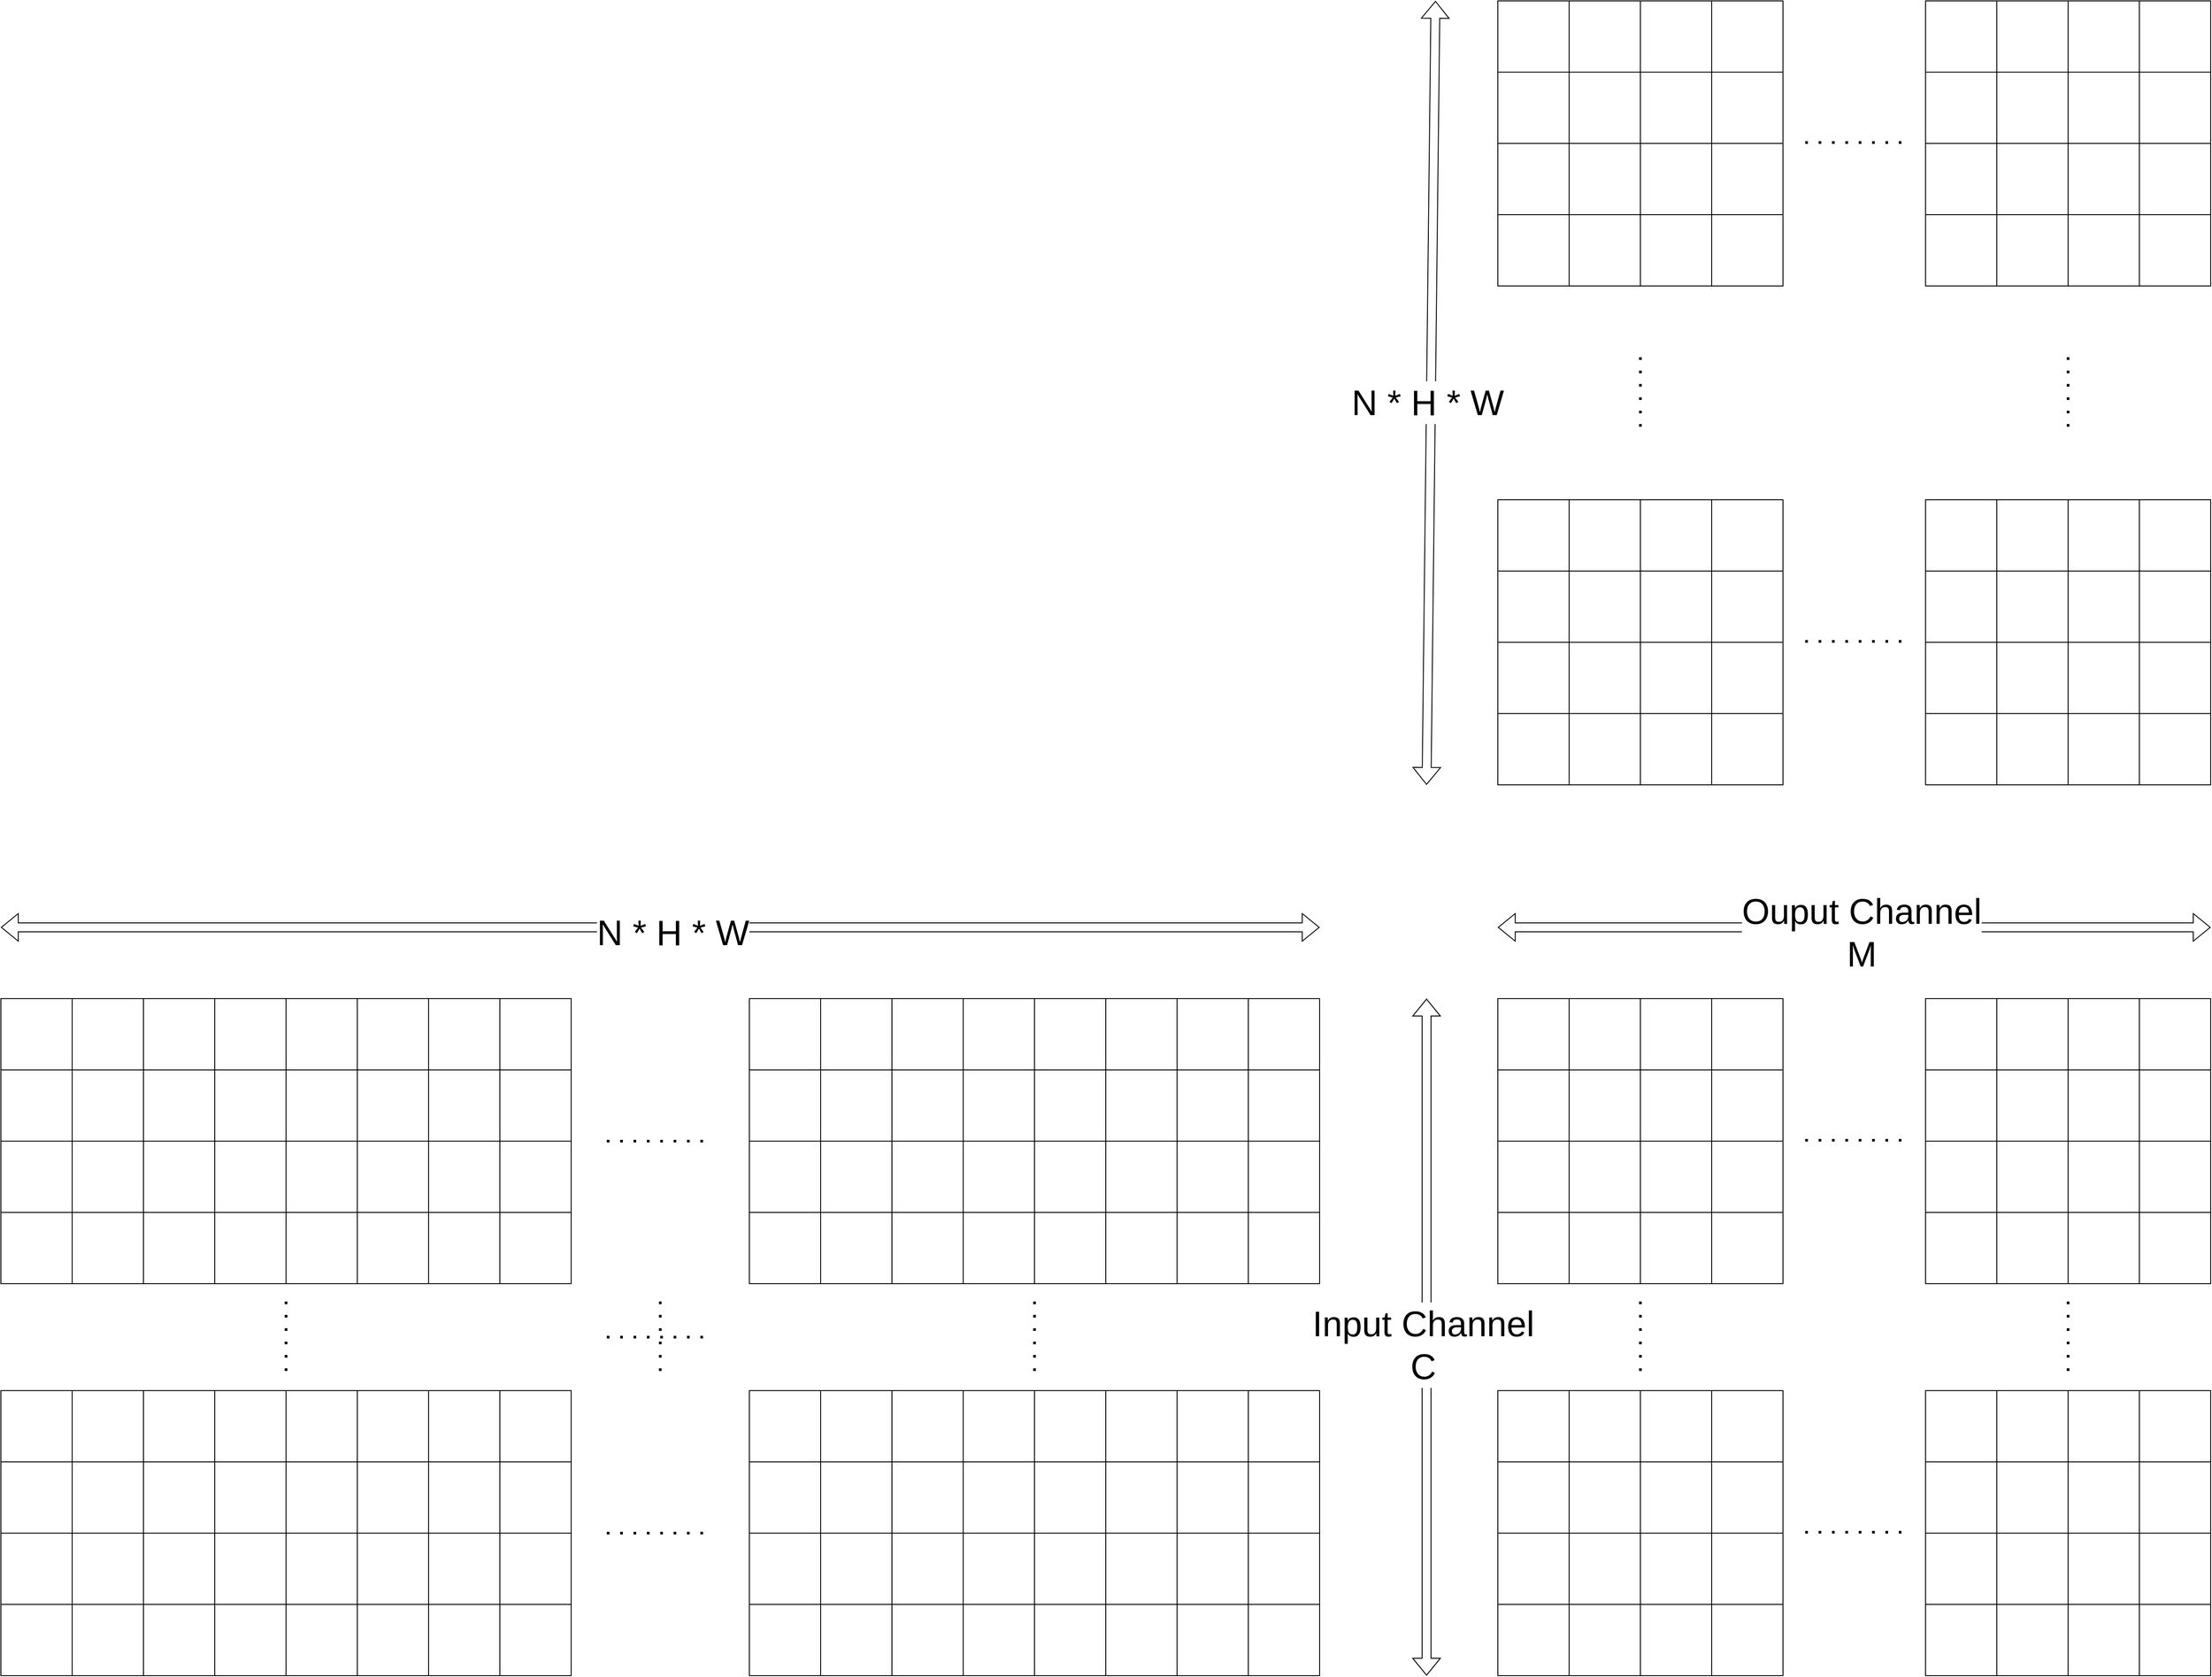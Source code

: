 <mxfile version="24.7.6">
  <diagram name="Page-1" id="WsgISvzW12_MeIjZwdXc">
    <mxGraphModel dx="6913" dy="4760" grid="1" gridSize="10" guides="1" tooltips="1" connect="1" arrows="1" fold="1" page="1" pageScale="1" pageWidth="850" pageHeight="1100" math="0" shadow="0">
      <root>
        <mxCell id="0" />
        <mxCell id="1" parent="0" />
        <mxCell id="YAn88tCK4NmPO2DsNNYp-1" value="" style="rounded=0;whiteSpace=wrap;html=1;" vertex="1" parent="1">
          <mxGeometry x="40" y="320" width="80" height="80" as="geometry" />
        </mxCell>
        <mxCell id="YAn88tCK4NmPO2DsNNYp-2" value="" style="rounded=0;whiteSpace=wrap;html=1;" vertex="1" parent="1">
          <mxGeometry x="120" y="320" width="80" height="80" as="geometry" />
        </mxCell>
        <mxCell id="YAn88tCK4NmPO2DsNNYp-3" value="" style="rounded=0;whiteSpace=wrap;html=1;" vertex="1" parent="1">
          <mxGeometry x="40" y="400" width="80" height="80" as="geometry" />
        </mxCell>
        <mxCell id="YAn88tCK4NmPO2DsNNYp-4" value="" style="rounded=0;whiteSpace=wrap;html=1;" vertex="1" parent="1">
          <mxGeometry x="120" y="400" width="80" height="80" as="geometry" />
        </mxCell>
        <mxCell id="YAn88tCK4NmPO2DsNNYp-5" value="" style="rounded=0;whiteSpace=wrap;html=1;" vertex="1" parent="1">
          <mxGeometry x="200" y="320" width="80" height="80" as="geometry" />
        </mxCell>
        <mxCell id="YAn88tCK4NmPO2DsNNYp-6" value="" style="rounded=0;whiteSpace=wrap;html=1;" vertex="1" parent="1">
          <mxGeometry x="280" y="320" width="80" height="80" as="geometry" />
        </mxCell>
        <mxCell id="YAn88tCK4NmPO2DsNNYp-7" value="" style="rounded=0;whiteSpace=wrap;html=1;" vertex="1" parent="1">
          <mxGeometry x="200" y="400" width="80" height="80" as="geometry" />
        </mxCell>
        <mxCell id="YAn88tCK4NmPO2DsNNYp-8" value="" style="rounded=0;whiteSpace=wrap;html=1;" vertex="1" parent="1">
          <mxGeometry x="280" y="400" width="80" height="80" as="geometry" />
        </mxCell>
        <mxCell id="YAn88tCK4NmPO2DsNNYp-9" value="" style="rounded=0;whiteSpace=wrap;html=1;" vertex="1" parent="1">
          <mxGeometry x="40" y="480" width="80" height="80" as="geometry" />
        </mxCell>
        <mxCell id="YAn88tCK4NmPO2DsNNYp-10" value="" style="rounded=0;whiteSpace=wrap;html=1;" vertex="1" parent="1">
          <mxGeometry x="120" y="480" width="80" height="80" as="geometry" />
        </mxCell>
        <mxCell id="YAn88tCK4NmPO2DsNNYp-11" value="" style="rounded=0;whiteSpace=wrap;html=1;" vertex="1" parent="1">
          <mxGeometry x="40" y="560" width="80" height="80" as="geometry" />
        </mxCell>
        <mxCell id="YAn88tCK4NmPO2DsNNYp-12" value="" style="rounded=0;whiteSpace=wrap;html=1;" vertex="1" parent="1">
          <mxGeometry x="120" y="560" width="80" height="80" as="geometry" />
        </mxCell>
        <mxCell id="YAn88tCK4NmPO2DsNNYp-13" value="" style="rounded=0;whiteSpace=wrap;html=1;" vertex="1" parent="1">
          <mxGeometry x="200" y="480" width="80" height="80" as="geometry" />
        </mxCell>
        <mxCell id="YAn88tCK4NmPO2DsNNYp-14" value="" style="rounded=0;whiteSpace=wrap;html=1;" vertex="1" parent="1">
          <mxGeometry x="280" y="480" width="80" height="80" as="geometry" />
        </mxCell>
        <mxCell id="YAn88tCK4NmPO2DsNNYp-15" value="" style="rounded=0;whiteSpace=wrap;html=1;" vertex="1" parent="1">
          <mxGeometry x="200" y="560" width="80" height="80" as="geometry" />
        </mxCell>
        <mxCell id="YAn88tCK4NmPO2DsNNYp-16" value="" style="rounded=0;whiteSpace=wrap;html=1;" vertex="1" parent="1">
          <mxGeometry x="280" y="560" width="80" height="80" as="geometry" />
        </mxCell>
        <mxCell id="YAn88tCK4NmPO2DsNNYp-17" value="" style="rounded=0;whiteSpace=wrap;html=1;" vertex="1" parent="1">
          <mxGeometry x="360" y="320" width="80" height="80" as="geometry" />
        </mxCell>
        <mxCell id="YAn88tCK4NmPO2DsNNYp-18" value="" style="rounded=0;whiteSpace=wrap;html=1;" vertex="1" parent="1">
          <mxGeometry x="440" y="320" width="80" height="80" as="geometry" />
        </mxCell>
        <mxCell id="YAn88tCK4NmPO2DsNNYp-19" value="" style="rounded=0;whiteSpace=wrap;html=1;" vertex="1" parent="1">
          <mxGeometry x="360" y="400" width="80" height="80" as="geometry" />
        </mxCell>
        <mxCell id="YAn88tCK4NmPO2DsNNYp-20" value="" style="rounded=0;whiteSpace=wrap;html=1;" vertex="1" parent="1">
          <mxGeometry x="440" y="400" width="80" height="80" as="geometry" />
        </mxCell>
        <mxCell id="YAn88tCK4NmPO2DsNNYp-21" value="" style="rounded=0;whiteSpace=wrap;html=1;" vertex="1" parent="1">
          <mxGeometry x="520" y="320" width="80" height="80" as="geometry" />
        </mxCell>
        <mxCell id="YAn88tCK4NmPO2DsNNYp-22" value="" style="rounded=0;whiteSpace=wrap;html=1;" vertex="1" parent="1">
          <mxGeometry x="600" y="320" width="80" height="80" as="geometry" />
        </mxCell>
        <mxCell id="YAn88tCK4NmPO2DsNNYp-23" value="" style="rounded=0;whiteSpace=wrap;html=1;" vertex="1" parent="1">
          <mxGeometry x="520" y="400" width="80" height="80" as="geometry" />
        </mxCell>
        <mxCell id="YAn88tCK4NmPO2DsNNYp-24" value="" style="rounded=0;whiteSpace=wrap;html=1;" vertex="1" parent="1">
          <mxGeometry x="600" y="400" width="80" height="80" as="geometry" />
        </mxCell>
        <mxCell id="YAn88tCK4NmPO2DsNNYp-25" value="" style="rounded=0;whiteSpace=wrap;html=1;" vertex="1" parent="1">
          <mxGeometry x="360" y="480" width="80" height="80" as="geometry" />
        </mxCell>
        <mxCell id="YAn88tCK4NmPO2DsNNYp-26" value="" style="rounded=0;whiteSpace=wrap;html=1;" vertex="1" parent="1">
          <mxGeometry x="440" y="480" width="80" height="80" as="geometry" />
        </mxCell>
        <mxCell id="YAn88tCK4NmPO2DsNNYp-27" value="" style="rounded=0;whiteSpace=wrap;html=1;" vertex="1" parent="1">
          <mxGeometry x="360" y="560" width="80" height="80" as="geometry" />
        </mxCell>
        <mxCell id="YAn88tCK4NmPO2DsNNYp-28" value="" style="rounded=0;whiteSpace=wrap;html=1;" vertex="1" parent="1">
          <mxGeometry x="440" y="560" width="80" height="80" as="geometry" />
        </mxCell>
        <mxCell id="YAn88tCK4NmPO2DsNNYp-29" value="" style="rounded=0;whiteSpace=wrap;html=1;" vertex="1" parent="1">
          <mxGeometry x="520" y="480" width="80" height="80" as="geometry" />
        </mxCell>
        <mxCell id="YAn88tCK4NmPO2DsNNYp-30" value="" style="rounded=0;whiteSpace=wrap;html=1;" vertex="1" parent="1">
          <mxGeometry x="600" y="480" width="80" height="80" as="geometry" />
        </mxCell>
        <mxCell id="YAn88tCK4NmPO2DsNNYp-31" value="" style="rounded=0;whiteSpace=wrap;html=1;" vertex="1" parent="1">
          <mxGeometry x="520" y="560" width="80" height="80" as="geometry" />
        </mxCell>
        <mxCell id="YAn88tCK4NmPO2DsNNYp-32" value="" style="rounded=0;whiteSpace=wrap;html=1;" vertex="1" parent="1">
          <mxGeometry x="600" y="560" width="80" height="80" as="geometry" />
        </mxCell>
        <mxCell id="YAn88tCK4NmPO2DsNNYp-33" value="" style="rounded=0;whiteSpace=wrap;html=1;" vertex="1" parent="1">
          <mxGeometry x="880" y="320" width="80" height="80" as="geometry" />
        </mxCell>
        <mxCell id="YAn88tCK4NmPO2DsNNYp-34" value="" style="rounded=0;whiteSpace=wrap;html=1;" vertex="1" parent="1">
          <mxGeometry x="960" y="320" width="80" height="80" as="geometry" />
        </mxCell>
        <mxCell id="YAn88tCK4NmPO2DsNNYp-35" value="" style="rounded=0;whiteSpace=wrap;html=1;" vertex="1" parent="1">
          <mxGeometry x="880" y="400" width="80" height="80" as="geometry" />
        </mxCell>
        <mxCell id="YAn88tCK4NmPO2DsNNYp-36" value="" style="rounded=0;whiteSpace=wrap;html=1;" vertex="1" parent="1">
          <mxGeometry x="960" y="400" width="80" height="80" as="geometry" />
        </mxCell>
        <mxCell id="YAn88tCK4NmPO2DsNNYp-37" value="" style="rounded=0;whiteSpace=wrap;html=1;" vertex="1" parent="1">
          <mxGeometry x="1040" y="320" width="80" height="80" as="geometry" />
        </mxCell>
        <mxCell id="YAn88tCK4NmPO2DsNNYp-38" value="" style="rounded=0;whiteSpace=wrap;html=1;" vertex="1" parent="1">
          <mxGeometry x="1120" y="320" width="80" height="80" as="geometry" />
        </mxCell>
        <mxCell id="YAn88tCK4NmPO2DsNNYp-39" value="" style="rounded=0;whiteSpace=wrap;html=1;" vertex="1" parent="1">
          <mxGeometry x="1040" y="400" width="80" height="80" as="geometry" />
        </mxCell>
        <mxCell id="YAn88tCK4NmPO2DsNNYp-40" value="" style="rounded=0;whiteSpace=wrap;html=1;" vertex="1" parent="1">
          <mxGeometry x="1120" y="400" width="80" height="80" as="geometry" />
        </mxCell>
        <mxCell id="YAn88tCK4NmPO2DsNNYp-41" value="" style="rounded=0;whiteSpace=wrap;html=1;" vertex="1" parent="1">
          <mxGeometry x="880" y="480" width="80" height="80" as="geometry" />
        </mxCell>
        <mxCell id="YAn88tCK4NmPO2DsNNYp-42" value="" style="rounded=0;whiteSpace=wrap;html=1;" vertex="1" parent="1">
          <mxGeometry x="960" y="480" width="80" height="80" as="geometry" />
        </mxCell>
        <mxCell id="YAn88tCK4NmPO2DsNNYp-43" value="" style="rounded=0;whiteSpace=wrap;html=1;" vertex="1" parent="1">
          <mxGeometry x="880" y="560" width="80" height="80" as="geometry" />
        </mxCell>
        <mxCell id="YAn88tCK4NmPO2DsNNYp-44" value="" style="rounded=0;whiteSpace=wrap;html=1;" vertex="1" parent="1">
          <mxGeometry x="960" y="560" width="80" height="80" as="geometry" />
        </mxCell>
        <mxCell id="YAn88tCK4NmPO2DsNNYp-45" value="" style="rounded=0;whiteSpace=wrap;html=1;" vertex="1" parent="1">
          <mxGeometry x="1040" y="480" width="80" height="80" as="geometry" />
        </mxCell>
        <mxCell id="YAn88tCK4NmPO2DsNNYp-46" value="" style="rounded=0;whiteSpace=wrap;html=1;" vertex="1" parent="1">
          <mxGeometry x="1120" y="480" width="80" height="80" as="geometry" />
        </mxCell>
        <mxCell id="YAn88tCK4NmPO2DsNNYp-47" value="" style="rounded=0;whiteSpace=wrap;html=1;" vertex="1" parent="1">
          <mxGeometry x="1040" y="560" width="80" height="80" as="geometry" />
        </mxCell>
        <mxCell id="YAn88tCK4NmPO2DsNNYp-48" value="" style="rounded=0;whiteSpace=wrap;html=1;" vertex="1" parent="1">
          <mxGeometry x="1120" y="560" width="80" height="80" as="geometry" />
        </mxCell>
        <mxCell id="YAn88tCK4NmPO2DsNNYp-49" value="" style="rounded=0;whiteSpace=wrap;html=1;" vertex="1" parent="1">
          <mxGeometry x="1200" y="320" width="80" height="80" as="geometry" />
        </mxCell>
        <mxCell id="YAn88tCK4NmPO2DsNNYp-50" value="" style="rounded=0;whiteSpace=wrap;html=1;" vertex="1" parent="1">
          <mxGeometry x="1280" y="320" width="80" height="80" as="geometry" />
        </mxCell>
        <mxCell id="YAn88tCK4NmPO2DsNNYp-51" value="" style="rounded=0;whiteSpace=wrap;html=1;" vertex="1" parent="1">
          <mxGeometry x="1200" y="400" width="80" height="80" as="geometry" />
        </mxCell>
        <mxCell id="YAn88tCK4NmPO2DsNNYp-52" value="" style="rounded=0;whiteSpace=wrap;html=1;" vertex="1" parent="1">
          <mxGeometry x="1280" y="400" width="80" height="80" as="geometry" />
        </mxCell>
        <mxCell id="YAn88tCK4NmPO2DsNNYp-53" value="" style="rounded=0;whiteSpace=wrap;html=1;" vertex="1" parent="1">
          <mxGeometry x="1360" y="320" width="80" height="80" as="geometry" />
        </mxCell>
        <mxCell id="YAn88tCK4NmPO2DsNNYp-54" value="" style="rounded=0;whiteSpace=wrap;html=1;" vertex="1" parent="1">
          <mxGeometry x="1440" y="320" width="80" height="80" as="geometry" />
        </mxCell>
        <mxCell id="YAn88tCK4NmPO2DsNNYp-55" value="" style="rounded=0;whiteSpace=wrap;html=1;" vertex="1" parent="1">
          <mxGeometry x="1360" y="400" width="80" height="80" as="geometry" />
        </mxCell>
        <mxCell id="YAn88tCK4NmPO2DsNNYp-56" value="" style="rounded=0;whiteSpace=wrap;html=1;" vertex="1" parent="1">
          <mxGeometry x="1440" y="400" width="80" height="80" as="geometry" />
        </mxCell>
        <mxCell id="YAn88tCK4NmPO2DsNNYp-57" value="" style="rounded=0;whiteSpace=wrap;html=1;" vertex="1" parent="1">
          <mxGeometry x="1200" y="480" width="80" height="80" as="geometry" />
        </mxCell>
        <mxCell id="YAn88tCK4NmPO2DsNNYp-58" value="" style="rounded=0;whiteSpace=wrap;html=1;" vertex="1" parent="1">
          <mxGeometry x="1280" y="480" width="80" height="80" as="geometry" />
        </mxCell>
        <mxCell id="YAn88tCK4NmPO2DsNNYp-59" value="" style="rounded=0;whiteSpace=wrap;html=1;" vertex="1" parent="1">
          <mxGeometry x="1200" y="560" width="80" height="80" as="geometry" />
        </mxCell>
        <mxCell id="YAn88tCK4NmPO2DsNNYp-60" value="" style="rounded=0;whiteSpace=wrap;html=1;" vertex="1" parent="1">
          <mxGeometry x="1280" y="560" width="80" height="80" as="geometry" />
        </mxCell>
        <mxCell id="YAn88tCK4NmPO2DsNNYp-61" value="" style="rounded=0;whiteSpace=wrap;html=1;" vertex="1" parent="1">
          <mxGeometry x="1360" y="480" width="80" height="80" as="geometry" />
        </mxCell>
        <mxCell id="YAn88tCK4NmPO2DsNNYp-62" value="" style="rounded=0;whiteSpace=wrap;html=1;" vertex="1" parent="1">
          <mxGeometry x="1440" y="480" width="80" height="80" as="geometry" />
        </mxCell>
        <mxCell id="YAn88tCK4NmPO2DsNNYp-63" value="" style="rounded=0;whiteSpace=wrap;html=1;" vertex="1" parent="1">
          <mxGeometry x="1360" y="560" width="80" height="80" as="geometry" />
        </mxCell>
        <mxCell id="YAn88tCK4NmPO2DsNNYp-64" value="" style="rounded=0;whiteSpace=wrap;html=1;" vertex="1" parent="1">
          <mxGeometry x="1440" y="560" width="80" height="80" as="geometry" />
        </mxCell>
        <mxCell id="YAn88tCK4NmPO2DsNNYp-65" value="" style="endArrow=none;dashed=1;html=1;rounded=0;strokeWidth=3;dashPattern=1 4;" edge="1" parent="1">
          <mxGeometry width="50" height="50" relative="1" as="geometry">
            <mxPoint x="720" y="480" as="sourcePoint" />
            <mxPoint x="840" y="480" as="targetPoint" />
          </mxGeometry>
        </mxCell>
        <mxCell id="YAn88tCK4NmPO2DsNNYp-66" value="" style="rounded=0;whiteSpace=wrap;html=1;" vertex="1" parent="1">
          <mxGeometry x="1720" y="-240" width="80" height="80" as="geometry" />
        </mxCell>
        <mxCell id="YAn88tCK4NmPO2DsNNYp-67" value="" style="rounded=0;whiteSpace=wrap;html=1;" vertex="1" parent="1">
          <mxGeometry x="1800" y="-240" width="80" height="80" as="geometry" />
        </mxCell>
        <mxCell id="YAn88tCK4NmPO2DsNNYp-68" value="" style="rounded=0;whiteSpace=wrap;html=1;" vertex="1" parent="1">
          <mxGeometry x="1720" y="-160" width="80" height="80" as="geometry" />
        </mxCell>
        <mxCell id="YAn88tCK4NmPO2DsNNYp-69" value="" style="rounded=0;whiteSpace=wrap;html=1;" vertex="1" parent="1">
          <mxGeometry x="1800" y="-160" width="80" height="80" as="geometry" />
        </mxCell>
        <mxCell id="YAn88tCK4NmPO2DsNNYp-70" value="" style="rounded=0;whiteSpace=wrap;html=1;" vertex="1" parent="1">
          <mxGeometry x="1880" y="-240" width="80" height="80" as="geometry" />
        </mxCell>
        <mxCell id="YAn88tCK4NmPO2DsNNYp-71" value="" style="rounded=0;whiteSpace=wrap;html=1;" vertex="1" parent="1">
          <mxGeometry x="1960" y="-240" width="80" height="80" as="geometry" />
        </mxCell>
        <mxCell id="YAn88tCK4NmPO2DsNNYp-72" value="" style="rounded=0;whiteSpace=wrap;html=1;" vertex="1" parent="1">
          <mxGeometry x="1880" y="-160" width="80" height="80" as="geometry" />
        </mxCell>
        <mxCell id="YAn88tCK4NmPO2DsNNYp-73" value="" style="rounded=0;whiteSpace=wrap;html=1;" vertex="1" parent="1">
          <mxGeometry x="1960" y="-160" width="80" height="80" as="geometry" />
        </mxCell>
        <mxCell id="YAn88tCK4NmPO2DsNNYp-74" value="" style="rounded=0;whiteSpace=wrap;html=1;" vertex="1" parent="1">
          <mxGeometry x="1720" y="-80" width="80" height="80" as="geometry" />
        </mxCell>
        <mxCell id="YAn88tCK4NmPO2DsNNYp-75" value="" style="rounded=0;whiteSpace=wrap;html=1;" vertex="1" parent="1">
          <mxGeometry x="1800" y="-80" width="80" height="80" as="geometry" />
        </mxCell>
        <mxCell id="YAn88tCK4NmPO2DsNNYp-76" value="" style="rounded=0;whiteSpace=wrap;html=1;" vertex="1" parent="1">
          <mxGeometry x="1720" width="80" height="80" as="geometry" />
        </mxCell>
        <mxCell id="YAn88tCK4NmPO2DsNNYp-77" value="" style="rounded=0;whiteSpace=wrap;html=1;" vertex="1" parent="1">
          <mxGeometry x="1800" width="80" height="80" as="geometry" />
        </mxCell>
        <mxCell id="YAn88tCK4NmPO2DsNNYp-78" value="" style="rounded=0;whiteSpace=wrap;html=1;" vertex="1" parent="1">
          <mxGeometry x="1880" y="-80" width="80" height="80" as="geometry" />
        </mxCell>
        <mxCell id="YAn88tCK4NmPO2DsNNYp-79" value="" style="rounded=0;whiteSpace=wrap;html=1;" vertex="1" parent="1">
          <mxGeometry x="1960" y="-80" width="80" height="80" as="geometry" />
        </mxCell>
        <mxCell id="YAn88tCK4NmPO2DsNNYp-80" value="" style="rounded=0;whiteSpace=wrap;html=1;" vertex="1" parent="1">
          <mxGeometry x="1880" width="80" height="80" as="geometry" />
        </mxCell>
        <mxCell id="YAn88tCK4NmPO2DsNNYp-81" value="" style="rounded=0;whiteSpace=wrap;html=1;" vertex="1" parent="1">
          <mxGeometry x="1960" width="80" height="80" as="geometry" />
        </mxCell>
        <mxCell id="YAn88tCK4NmPO2DsNNYp-82" value="" style="rounded=0;whiteSpace=wrap;html=1;" vertex="1" parent="1">
          <mxGeometry x="2200" y="-240" width="80" height="80" as="geometry" />
        </mxCell>
        <mxCell id="YAn88tCK4NmPO2DsNNYp-83" value="" style="rounded=0;whiteSpace=wrap;html=1;" vertex="1" parent="1">
          <mxGeometry x="2280" y="-240" width="80" height="80" as="geometry" />
        </mxCell>
        <mxCell id="YAn88tCK4NmPO2DsNNYp-84" value="" style="rounded=0;whiteSpace=wrap;html=1;" vertex="1" parent="1">
          <mxGeometry x="2200" y="-160" width="80" height="80" as="geometry" />
        </mxCell>
        <mxCell id="YAn88tCK4NmPO2DsNNYp-85" value="" style="rounded=0;whiteSpace=wrap;html=1;" vertex="1" parent="1">
          <mxGeometry x="2280" y="-160" width="80" height="80" as="geometry" />
        </mxCell>
        <mxCell id="YAn88tCK4NmPO2DsNNYp-86" value="" style="rounded=0;whiteSpace=wrap;html=1;" vertex="1" parent="1">
          <mxGeometry x="2360" y="-240" width="80" height="80" as="geometry" />
        </mxCell>
        <mxCell id="YAn88tCK4NmPO2DsNNYp-87" value="" style="rounded=0;whiteSpace=wrap;html=1;" vertex="1" parent="1">
          <mxGeometry x="2440" y="-240" width="80" height="80" as="geometry" />
        </mxCell>
        <mxCell id="YAn88tCK4NmPO2DsNNYp-88" value="" style="rounded=0;whiteSpace=wrap;html=1;" vertex="1" parent="1">
          <mxGeometry x="2360" y="-160" width="80" height="80" as="geometry" />
        </mxCell>
        <mxCell id="YAn88tCK4NmPO2DsNNYp-89" value="" style="rounded=0;whiteSpace=wrap;html=1;" vertex="1" parent="1">
          <mxGeometry x="2440" y="-160" width="80" height="80" as="geometry" />
        </mxCell>
        <mxCell id="YAn88tCK4NmPO2DsNNYp-90" value="" style="rounded=0;whiteSpace=wrap;html=1;" vertex="1" parent="1">
          <mxGeometry x="2200" y="-80" width="80" height="80" as="geometry" />
        </mxCell>
        <mxCell id="YAn88tCK4NmPO2DsNNYp-91" value="" style="rounded=0;whiteSpace=wrap;html=1;" vertex="1" parent="1">
          <mxGeometry x="2280" y="-80" width="80" height="80" as="geometry" />
        </mxCell>
        <mxCell id="YAn88tCK4NmPO2DsNNYp-92" value="" style="rounded=0;whiteSpace=wrap;html=1;" vertex="1" parent="1">
          <mxGeometry x="2200" width="80" height="80" as="geometry" />
        </mxCell>
        <mxCell id="YAn88tCK4NmPO2DsNNYp-93" value="" style="rounded=0;whiteSpace=wrap;html=1;" vertex="1" parent="1">
          <mxGeometry x="2280" width="80" height="80" as="geometry" />
        </mxCell>
        <mxCell id="YAn88tCK4NmPO2DsNNYp-94" value="" style="rounded=0;whiteSpace=wrap;html=1;" vertex="1" parent="1">
          <mxGeometry x="2360" y="-80" width="80" height="80" as="geometry" />
        </mxCell>
        <mxCell id="YAn88tCK4NmPO2DsNNYp-95" value="" style="rounded=0;whiteSpace=wrap;html=1;" vertex="1" parent="1">
          <mxGeometry x="2440" y="-80" width="80" height="80" as="geometry" />
        </mxCell>
        <mxCell id="YAn88tCK4NmPO2DsNNYp-96" value="" style="rounded=0;whiteSpace=wrap;html=1;" vertex="1" parent="1">
          <mxGeometry x="2360" width="80" height="80" as="geometry" />
        </mxCell>
        <mxCell id="YAn88tCK4NmPO2DsNNYp-97" value="" style="rounded=0;whiteSpace=wrap;html=1;" vertex="1" parent="1">
          <mxGeometry x="2440" width="80" height="80" as="geometry" />
        </mxCell>
        <mxCell id="YAn88tCK4NmPO2DsNNYp-98" value="" style="endArrow=none;dashed=1;html=1;rounded=0;strokeWidth=3;dashPattern=1 4;" edge="1" parent="1">
          <mxGeometry width="50" height="50" relative="1" as="geometry">
            <mxPoint x="2065" y="-81.05" as="sourcePoint" />
            <mxPoint x="2185" y="-81.05" as="targetPoint" />
          </mxGeometry>
        </mxCell>
        <mxCell id="YAn88tCK4NmPO2DsNNYp-99" value="" style="rounded=0;whiteSpace=wrap;html=1;" vertex="1" parent="1">
          <mxGeometry x="40" y="760" width="80" height="80" as="geometry" />
        </mxCell>
        <mxCell id="YAn88tCK4NmPO2DsNNYp-100" value="" style="rounded=0;whiteSpace=wrap;html=1;" vertex="1" parent="1">
          <mxGeometry x="120" y="760" width="80" height="80" as="geometry" />
        </mxCell>
        <mxCell id="YAn88tCK4NmPO2DsNNYp-101" value="" style="rounded=0;whiteSpace=wrap;html=1;" vertex="1" parent="1">
          <mxGeometry x="40" y="840" width="80" height="80" as="geometry" />
        </mxCell>
        <mxCell id="YAn88tCK4NmPO2DsNNYp-102" value="" style="rounded=0;whiteSpace=wrap;html=1;" vertex="1" parent="1">
          <mxGeometry x="120" y="840" width="80" height="80" as="geometry" />
        </mxCell>
        <mxCell id="YAn88tCK4NmPO2DsNNYp-103" value="" style="rounded=0;whiteSpace=wrap;html=1;" vertex="1" parent="1">
          <mxGeometry x="200" y="760" width="80" height="80" as="geometry" />
        </mxCell>
        <mxCell id="YAn88tCK4NmPO2DsNNYp-104" value="" style="rounded=0;whiteSpace=wrap;html=1;" vertex="1" parent="1">
          <mxGeometry x="280" y="760" width="80" height="80" as="geometry" />
        </mxCell>
        <mxCell id="YAn88tCK4NmPO2DsNNYp-105" value="" style="rounded=0;whiteSpace=wrap;html=1;" vertex="1" parent="1">
          <mxGeometry x="200" y="840" width="80" height="80" as="geometry" />
        </mxCell>
        <mxCell id="YAn88tCK4NmPO2DsNNYp-106" value="" style="rounded=0;whiteSpace=wrap;html=1;" vertex="1" parent="1">
          <mxGeometry x="280" y="840" width="80" height="80" as="geometry" />
        </mxCell>
        <mxCell id="YAn88tCK4NmPO2DsNNYp-107" value="" style="rounded=0;whiteSpace=wrap;html=1;" vertex="1" parent="1">
          <mxGeometry x="40" y="920" width="80" height="80" as="geometry" />
        </mxCell>
        <mxCell id="YAn88tCK4NmPO2DsNNYp-108" value="" style="rounded=0;whiteSpace=wrap;html=1;" vertex="1" parent="1">
          <mxGeometry x="120" y="920" width="80" height="80" as="geometry" />
        </mxCell>
        <mxCell id="YAn88tCK4NmPO2DsNNYp-109" value="" style="rounded=0;whiteSpace=wrap;html=1;" vertex="1" parent="1">
          <mxGeometry x="40" y="1000" width="80" height="80" as="geometry" />
        </mxCell>
        <mxCell id="YAn88tCK4NmPO2DsNNYp-110" value="" style="rounded=0;whiteSpace=wrap;html=1;" vertex="1" parent="1">
          <mxGeometry x="120" y="1000" width="80" height="80" as="geometry" />
        </mxCell>
        <mxCell id="YAn88tCK4NmPO2DsNNYp-111" value="" style="rounded=0;whiteSpace=wrap;html=1;" vertex="1" parent="1">
          <mxGeometry x="200" y="920" width="80" height="80" as="geometry" />
        </mxCell>
        <mxCell id="YAn88tCK4NmPO2DsNNYp-112" value="" style="rounded=0;whiteSpace=wrap;html=1;" vertex="1" parent="1">
          <mxGeometry x="280" y="920" width="80" height="80" as="geometry" />
        </mxCell>
        <mxCell id="YAn88tCK4NmPO2DsNNYp-113" value="" style="rounded=0;whiteSpace=wrap;html=1;" vertex="1" parent="1">
          <mxGeometry x="200" y="1000" width="80" height="80" as="geometry" />
        </mxCell>
        <mxCell id="YAn88tCK4NmPO2DsNNYp-114" value="" style="rounded=0;whiteSpace=wrap;html=1;" vertex="1" parent="1">
          <mxGeometry x="280" y="1000" width="80" height="80" as="geometry" />
        </mxCell>
        <mxCell id="YAn88tCK4NmPO2DsNNYp-115" value="" style="rounded=0;whiteSpace=wrap;html=1;" vertex="1" parent="1">
          <mxGeometry x="360" y="760" width="80" height="80" as="geometry" />
        </mxCell>
        <mxCell id="YAn88tCK4NmPO2DsNNYp-116" value="" style="rounded=0;whiteSpace=wrap;html=1;" vertex="1" parent="1">
          <mxGeometry x="440" y="760" width="80" height="80" as="geometry" />
        </mxCell>
        <mxCell id="YAn88tCK4NmPO2DsNNYp-117" value="" style="rounded=0;whiteSpace=wrap;html=1;" vertex="1" parent="1">
          <mxGeometry x="360" y="840" width="80" height="80" as="geometry" />
        </mxCell>
        <mxCell id="YAn88tCK4NmPO2DsNNYp-118" value="" style="rounded=0;whiteSpace=wrap;html=1;" vertex="1" parent="1">
          <mxGeometry x="440" y="840" width="80" height="80" as="geometry" />
        </mxCell>
        <mxCell id="YAn88tCK4NmPO2DsNNYp-119" value="" style="rounded=0;whiteSpace=wrap;html=1;" vertex="1" parent="1">
          <mxGeometry x="520" y="760" width="80" height="80" as="geometry" />
        </mxCell>
        <mxCell id="YAn88tCK4NmPO2DsNNYp-120" value="" style="rounded=0;whiteSpace=wrap;html=1;" vertex="1" parent="1">
          <mxGeometry x="600" y="760" width="80" height="80" as="geometry" />
        </mxCell>
        <mxCell id="YAn88tCK4NmPO2DsNNYp-121" value="" style="rounded=0;whiteSpace=wrap;html=1;" vertex="1" parent="1">
          <mxGeometry x="520" y="840" width="80" height="80" as="geometry" />
        </mxCell>
        <mxCell id="YAn88tCK4NmPO2DsNNYp-122" value="" style="rounded=0;whiteSpace=wrap;html=1;" vertex="1" parent="1">
          <mxGeometry x="600" y="840" width="80" height="80" as="geometry" />
        </mxCell>
        <mxCell id="YAn88tCK4NmPO2DsNNYp-123" value="" style="rounded=0;whiteSpace=wrap;html=1;" vertex="1" parent="1">
          <mxGeometry x="360" y="920" width="80" height="80" as="geometry" />
        </mxCell>
        <mxCell id="YAn88tCK4NmPO2DsNNYp-124" value="" style="rounded=0;whiteSpace=wrap;html=1;" vertex="1" parent="1">
          <mxGeometry x="440" y="920" width="80" height="80" as="geometry" />
        </mxCell>
        <mxCell id="YAn88tCK4NmPO2DsNNYp-125" value="" style="rounded=0;whiteSpace=wrap;html=1;" vertex="1" parent="1">
          <mxGeometry x="360" y="1000" width="80" height="80" as="geometry" />
        </mxCell>
        <mxCell id="YAn88tCK4NmPO2DsNNYp-126" value="" style="rounded=0;whiteSpace=wrap;html=1;" vertex="1" parent="1">
          <mxGeometry x="440" y="1000" width="80" height="80" as="geometry" />
        </mxCell>
        <mxCell id="YAn88tCK4NmPO2DsNNYp-127" value="" style="rounded=0;whiteSpace=wrap;html=1;" vertex="1" parent="1">
          <mxGeometry x="520" y="920" width="80" height="80" as="geometry" />
        </mxCell>
        <mxCell id="YAn88tCK4NmPO2DsNNYp-128" value="" style="rounded=0;whiteSpace=wrap;html=1;" vertex="1" parent="1">
          <mxGeometry x="600" y="920" width="80" height="80" as="geometry" />
        </mxCell>
        <mxCell id="YAn88tCK4NmPO2DsNNYp-129" value="" style="rounded=0;whiteSpace=wrap;html=1;" vertex="1" parent="1">
          <mxGeometry x="520" y="1000" width="80" height="80" as="geometry" />
        </mxCell>
        <mxCell id="YAn88tCK4NmPO2DsNNYp-130" value="" style="rounded=0;whiteSpace=wrap;html=1;" vertex="1" parent="1">
          <mxGeometry x="600" y="1000" width="80" height="80" as="geometry" />
        </mxCell>
        <mxCell id="YAn88tCK4NmPO2DsNNYp-131" value="" style="rounded=0;whiteSpace=wrap;html=1;" vertex="1" parent="1">
          <mxGeometry x="880" y="760" width="80" height="80" as="geometry" />
        </mxCell>
        <mxCell id="YAn88tCK4NmPO2DsNNYp-132" value="" style="rounded=0;whiteSpace=wrap;html=1;" vertex="1" parent="1">
          <mxGeometry x="960" y="760" width="80" height="80" as="geometry" />
        </mxCell>
        <mxCell id="YAn88tCK4NmPO2DsNNYp-133" value="" style="rounded=0;whiteSpace=wrap;html=1;" vertex="1" parent="1">
          <mxGeometry x="880" y="840" width="80" height="80" as="geometry" />
        </mxCell>
        <mxCell id="YAn88tCK4NmPO2DsNNYp-134" value="" style="rounded=0;whiteSpace=wrap;html=1;" vertex="1" parent="1">
          <mxGeometry x="960" y="840" width="80" height="80" as="geometry" />
        </mxCell>
        <mxCell id="YAn88tCK4NmPO2DsNNYp-135" value="" style="rounded=0;whiteSpace=wrap;html=1;" vertex="1" parent="1">
          <mxGeometry x="1040" y="760" width="80" height="80" as="geometry" />
        </mxCell>
        <mxCell id="YAn88tCK4NmPO2DsNNYp-136" value="" style="rounded=0;whiteSpace=wrap;html=1;" vertex="1" parent="1">
          <mxGeometry x="1120" y="760" width="80" height="80" as="geometry" />
        </mxCell>
        <mxCell id="YAn88tCK4NmPO2DsNNYp-137" value="" style="rounded=0;whiteSpace=wrap;html=1;" vertex="1" parent="1">
          <mxGeometry x="1040" y="840" width="80" height="80" as="geometry" />
        </mxCell>
        <mxCell id="YAn88tCK4NmPO2DsNNYp-138" value="" style="rounded=0;whiteSpace=wrap;html=1;" vertex="1" parent="1">
          <mxGeometry x="1120" y="840" width="80" height="80" as="geometry" />
        </mxCell>
        <mxCell id="YAn88tCK4NmPO2DsNNYp-139" value="" style="rounded=0;whiteSpace=wrap;html=1;" vertex="1" parent="1">
          <mxGeometry x="880" y="920" width="80" height="80" as="geometry" />
        </mxCell>
        <mxCell id="YAn88tCK4NmPO2DsNNYp-140" value="" style="rounded=0;whiteSpace=wrap;html=1;" vertex="1" parent="1">
          <mxGeometry x="960" y="920" width="80" height="80" as="geometry" />
        </mxCell>
        <mxCell id="YAn88tCK4NmPO2DsNNYp-141" value="" style="rounded=0;whiteSpace=wrap;html=1;" vertex="1" parent="1">
          <mxGeometry x="880" y="1000" width="80" height="80" as="geometry" />
        </mxCell>
        <mxCell id="YAn88tCK4NmPO2DsNNYp-142" value="" style="rounded=0;whiteSpace=wrap;html=1;" vertex="1" parent="1">
          <mxGeometry x="960" y="1000" width="80" height="80" as="geometry" />
        </mxCell>
        <mxCell id="YAn88tCK4NmPO2DsNNYp-143" value="" style="rounded=0;whiteSpace=wrap;html=1;" vertex="1" parent="1">
          <mxGeometry x="1040" y="920" width="80" height="80" as="geometry" />
        </mxCell>
        <mxCell id="YAn88tCK4NmPO2DsNNYp-144" value="" style="rounded=0;whiteSpace=wrap;html=1;" vertex="1" parent="1">
          <mxGeometry x="1120" y="920" width="80" height="80" as="geometry" />
        </mxCell>
        <mxCell id="YAn88tCK4NmPO2DsNNYp-145" value="" style="rounded=0;whiteSpace=wrap;html=1;" vertex="1" parent="1">
          <mxGeometry x="1040" y="1000" width="80" height="80" as="geometry" />
        </mxCell>
        <mxCell id="YAn88tCK4NmPO2DsNNYp-146" value="" style="rounded=0;whiteSpace=wrap;html=1;" vertex="1" parent="1">
          <mxGeometry x="1120" y="1000" width="80" height="80" as="geometry" />
        </mxCell>
        <mxCell id="YAn88tCK4NmPO2DsNNYp-147" value="" style="rounded=0;whiteSpace=wrap;html=1;" vertex="1" parent="1">
          <mxGeometry x="1200" y="760" width="80" height="80" as="geometry" />
        </mxCell>
        <mxCell id="YAn88tCK4NmPO2DsNNYp-148" value="" style="rounded=0;whiteSpace=wrap;html=1;" vertex="1" parent="1">
          <mxGeometry x="1280" y="760" width="80" height="80" as="geometry" />
        </mxCell>
        <mxCell id="YAn88tCK4NmPO2DsNNYp-149" value="" style="rounded=0;whiteSpace=wrap;html=1;" vertex="1" parent="1">
          <mxGeometry x="1200" y="840" width="80" height="80" as="geometry" />
        </mxCell>
        <mxCell id="YAn88tCK4NmPO2DsNNYp-150" value="" style="rounded=0;whiteSpace=wrap;html=1;" vertex="1" parent="1">
          <mxGeometry x="1280" y="840" width="80" height="80" as="geometry" />
        </mxCell>
        <mxCell id="YAn88tCK4NmPO2DsNNYp-151" value="" style="rounded=0;whiteSpace=wrap;html=1;" vertex="1" parent="1">
          <mxGeometry x="1360" y="760" width="80" height="80" as="geometry" />
        </mxCell>
        <mxCell id="YAn88tCK4NmPO2DsNNYp-152" value="" style="rounded=0;whiteSpace=wrap;html=1;" vertex="1" parent="1">
          <mxGeometry x="1440" y="760" width="80" height="80" as="geometry" />
        </mxCell>
        <mxCell id="YAn88tCK4NmPO2DsNNYp-153" value="" style="rounded=0;whiteSpace=wrap;html=1;" vertex="1" parent="1">
          <mxGeometry x="1360" y="840" width="80" height="80" as="geometry" />
        </mxCell>
        <mxCell id="YAn88tCK4NmPO2DsNNYp-154" value="" style="rounded=0;whiteSpace=wrap;html=1;" vertex="1" parent="1">
          <mxGeometry x="1440" y="840" width="80" height="80" as="geometry" />
        </mxCell>
        <mxCell id="YAn88tCK4NmPO2DsNNYp-155" value="" style="rounded=0;whiteSpace=wrap;html=1;" vertex="1" parent="1">
          <mxGeometry x="1200" y="920" width="80" height="80" as="geometry" />
        </mxCell>
        <mxCell id="YAn88tCK4NmPO2DsNNYp-156" value="" style="rounded=0;whiteSpace=wrap;html=1;" vertex="1" parent="1">
          <mxGeometry x="1280" y="920" width="80" height="80" as="geometry" />
        </mxCell>
        <mxCell id="YAn88tCK4NmPO2DsNNYp-157" value="" style="rounded=0;whiteSpace=wrap;html=1;" vertex="1" parent="1">
          <mxGeometry x="1200" y="1000" width="80" height="80" as="geometry" />
        </mxCell>
        <mxCell id="YAn88tCK4NmPO2DsNNYp-158" value="" style="rounded=0;whiteSpace=wrap;html=1;" vertex="1" parent="1">
          <mxGeometry x="1280" y="1000" width="80" height="80" as="geometry" />
        </mxCell>
        <mxCell id="YAn88tCK4NmPO2DsNNYp-159" value="" style="rounded=0;whiteSpace=wrap;html=1;" vertex="1" parent="1">
          <mxGeometry x="1360" y="920" width="80" height="80" as="geometry" />
        </mxCell>
        <mxCell id="YAn88tCK4NmPO2DsNNYp-160" value="" style="rounded=0;whiteSpace=wrap;html=1;" vertex="1" parent="1">
          <mxGeometry x="1440" y="920" width="80" height="80" as="geometry" />
        </mxCell>
        <mxCell id="YAn88tCK4NmPO2DsNNYp-161" value="" style="rounded=0;whiteSpace=wrap;html=1;" vertex="1" parent="1">
          <mxGeometry x="1360" y="1000" width="80" height="80" as="geometry" />
        </mxCell>
        <mxCell id="YAn88tCK4NmPO2DsNNYp-162" value="" style="rounded=0;whiteSpace=wrap;html=1;" vertex="1" parent="1">
          <mxGeometry x="1440" y="1000" width="80" height="80" as="geometry" />
        </mxCell>
        <mxCell id="YAn88tCK4NmPO2DsNNYp-163" value="" style="endArrow=none;dashed=1;html=1;rounded=0;strokeWidth=3;dashPattern=1 4;" edge="1" parent="1">
          <mxGeometry width="50" height="50" relative="1" as="geometry">
            <mxPoint x="720" y="920" as="sourcePoint" />
            <mxPoint x="840" y="920" as="targetPoint" />
          </mxGeometry>
        </mxCell>
        <mxCell id="YAn88tCK4NmPO2DsNNYp-164" value="" style="endArrow=none;dashed=1;html=1;rounded=0;strokeWidth=3;dashPattern=1 4;" edge="1" parent="1">
          <mxGeometry width="50" height="50" relative="1" as="geometry">
            <mxPoint x="360" y="660" as="sourcePoint" />
            <mxPoint x="360" y="740" as="targetPoint" />
          </mxGeometry>
        </mxCell>
        <mxCell id="YAn88tCK4NmPO2DsNNYp-165" value="" style="endArrow=none;dashed=1;html=1;rounded=0;strokeWidth=3;dashPattern=1 4;" edge="1" parent="1">
          <mxGeometry width="50" height="50" relative="1" as="geometry">
            <mxPoint x="1200" y="660" as="sourcePoint" />
            <mxPoint x="1200" y="740" as="targetPoint" />
          </mxGeometry>
        </mxCell>
        <mxCell id="YAn88tCK4NmPO2DsNNYp-166" value="" style="endArrow=none;dashed=1;html=1;rounded=0;strokeWidth=3;dashPattern=1 4;" edge="1" parent="1">
          <mxGeometry width="50" height="50" relative="1" as="geometry">
            <mxPoint x="720" y="700" as="sourcePoint" />
            <mxPoint x="840" y="700" as="targetPoint" />
          </mxGeometry>
        </mxCell>
        <mxCell id="YAn88tCK4NmPO2DsNNYp-167" value="" style="endArrow=none;dashed=1;html=1;rounded=0;strokeWidth=3;dashPattern=1 4;" edge="1" parent="1">
          <mxGeometry width="50" height="50" relative="1" as="geometry">
            <mxPoint x="780" y="660" as="sourcePoint" />
            <mxPoint x="780" y="740" as="targetPoint" />
          </mxGeometry>
        </mxCell>
        <mxCell id="YAn88tCK4NmPO2DsNNYp-168" value="" style="rounded=0;whiteSpace=wrap;html=1;" vertex="1" parent="1">
          <mxGeometry x="1720" y="-800" width="80" height="80" as="geometry" />
        </mxCell>
        <mxCell id="YAn88tCK4NmPO2DsNNYp-169" value="" style="rounded=0;whiteSpace=wrap;html=1;" vertex="1" parent="1">
          <mxGeometry x="1800" y="-800" width="80" height="80" as="geometry" />
        </mxCell>
        <mxCell id="YAn88tCK4NmPO2DsNNYp-170" value="" style="rounded=0;whiteSpace=wrap;html=1;" vertex="1" parent="1">
          <mxGeometry x="1720" y="-720" width="80" height="80" as="geometry" />
        </mxCell>
        <mxCell id="YAn88tCK4NmPO2DsNNYp-171" value="" style="rounded=0;whiteSpace=wrap;html=1;" vertex="1" parent="1">
          <mxGeometry x="1800" y="-720" width="80" height="80" as="geometry" />
        </mxCell>
        <mxCell id="YAn88tCK4NmPO2DsNNYp-172" value="" style="rounded=0;whiteSpace=wrap;html=1;" vertex="1" parent="1">
          <mxGeometry x="1880" y="-800" width="80" height="80" as="geometry" />
        </mxCell>
        <mxCell id="YAn88tCK4NmPO2DsNNYp-173" value="" style="rounded=0;whiteSpace=wrap;html=1;" vertex="1" parent="1">
          <mxGeometry x="1960" y="-800" width="80" height="80" as="geometry" />
        </mxCell>
        <mxCell id="YAn88tCK4NmPO2DsNNYp-174" value="" style="rounded=0;whiteSpace=wrap;html=1;" vertex="1" parent="1">
          <mxGeometry x="1880" y="-720" width="80" height="80" as="geometry" />
        </mxCell>
        <mxCell id="YAn88tCK4NmPO2DsNNYp-175" value="" style="rounded=0;whiteSpace=wrap;html=1;" vertex="1" parent="1">
          <mxGeometry x="1960" y="-720" width="80" height="80" as="geometry" />
        </mxCell>
        <mxCell id="YAn88tCK4NmPO2DsNNYp-176" value="" style="rounded=0;whiteSpace=wrap;html=1;" vertex="1" parent="1">
          <mxGeometry x="1720" y="-640" width="80" height="80" as="geometry" />
        </mxCell>
        <mxCell id="YAn88tCK4NmPO2DsNNYp-177" value="" style="rounded=0;whiteSpace=wrap;html=1;" vertex="1" parent="1">
          <mxGeometry x="1800" y="-640" width="80" height="80" as="geometry" />
        </mxCell>
        <mxCell id="YAn88tCK4NmPO2DsNNYp-178" value="" style="rounded=0;whiteSpace=wrap;html=1;" vertex="1" parent="1">
          <mxGeometry x="1720" y="-560" width="80" height="80" as="geometry" />
        </mxCell>
        <mxCell id="YAn88tCK4NmPO2DsNNYp-179" value="" style="rounded=0;whiteSpace=wrap;html=1;" vertex="1" parent="1">
          <mxGeometry x="1800" y="-560" width="80" height="80" as="geometry" />
        </mxCell>
        <mxCell id="YAn88tCK4NmPO2DsNNYp-180" value="" style="rounded=0;whiteSpace=wrap;html=1;" vertex="1" parent="1">
          <mxGeometry x="1880" y="-640" width="80" height="80" as="geometry" />
        </mxCell>
        <mxCell id="YAn88tCK4NmPO2DsNNYp-181" value="" style="rounded=0;whiteSpace=wrap;html=1;" vertex="1" parent="1">
          <mxGeometry x="1960" y="-640" width="80" height="80" as="geometry" />
        </mxCell>
        <mxCell id="YAn88tCK4NmPO2DsNNYp-182" value="" style="rounded=0;whiteSpace=wrap;html=1;" vertex="1" parent="1">
          <mxGeometry x="1880" y="-560" width="80" height="80" as="geometry" />
        </mxCell>
        <mxCell id="YAn88tCK4NmPO2DsNNYp-183" value="" style="rounded=0;whiteSpace=wrap;html=1;" vertex="1" parent="1">
          <mxGeometry x="1960" y="-560" width="80" height="80" as="geometry" />
        </mxCell>
        <mxCell id="YAn88tCK4NmPO2DsNNYp-184" value="" style="rounded=0;whiteSpace=wrap;html=1;" vertex="1" parent="1">
          <mxGeometry x="2200" y="-800" width="80" height="80" as="geometry" />
        </mxCell>
        <mxCell id="YAn88tCK4NmPO2DsNNYp-185" value="" style="rounded=0;whiteSpace=wrap;html=1;" vertex="1" parent="1">
          <mxGeometry x="2280" y="-800" width="80" height="80" as="geometry" />
        </mxCell>
        <mxCell id="YAn88tCK4NmPO2DsNNYp-186" value="" style="rounded=0;whiteSpace=wrap;html=1;" vertex="1" parent="1">
          <mxGeometry x="2200" y="-720" width="80" height="80" as="geometry" />
        </mxCell>
        <mxCell id="YAn88tCK4NmPO2DsNNYp-187" value="" style="rounded=0;whiteSpace=wrap;html=1;" vertex="1" parent="1">
          <mxGeometry x="2280" y="-720" width="80" height="80" as="geometry" />
        </mxCell>
        <mxCell id="YAn88tCK4NmPO2DsNNYp-188" value="" style="rounded=0;whiteSpace=wrap;html=1;" vertex="1" parent="1">
          <mxGeometry x="2360" y="-800" width="80" height="80" as="geometry" />
        </mxCell>
        <mxCell id="YAn88tCK4NmPO2DsNNYp-189" value="" style="rounded=0;whiteSpace=wrap;html=1;" vertex="1" parent="1">
          <mxGeometry x="2440" y="-800" width="80" height="80" as="geometry" />
        </mxCell>
        <mxCell id="YAn88tCK4NmPO2DsNNYp-190" value="" style="rounded=0;whiteSpace=wrap;html=1;" vertex="1" parent="1">
          <mxGeometry x="2360" y="-720" width="80" height="80" as="geometry" />
        </mxCell>
        <mxCell id="YAn88tCK4NmPO2DsNNYp-191" value="" style="rounded=0;whiteSpace=wrap;html=1;" vertex="1" parent="1">
          <mxGeometry x="2440" y="-720" width="80" height="80" as="geometry" />
        </mxCell>
        <mxCell id="YAn88tCK4NmPO2DsNNYp-192" value="" style="rounded=0;whiteSpace=wrap;html=1;" vertex="1" parent="1">
          <mxGeometry x="2200" y="-640" width="80" height="80" as="geometry" />
        </mxCell>
        <mxCell id="YAn88tCK4NmPO2DsNNYp-193" value="" style="rounded=0;whiteSpace=wrap;html=1;" vertex="1" parent="1">
          <mxGeometry x="2280" y="-640" width="80" height="80" as="geometry" />
        </mxCell>
        <mxCell id="YAn88tCK4NmPO2DsNNYp-194" value="" style="rounded=0;whiteSpace=wrap;html=1;" vertex="1" parent="1">
          <mxGeometry x="2200" y="-560" width="80" height="80" as="geometry" />
        </mxCell>
        <mxCell id="YAn88tCK4NmPO2DsNNYp-195" value="" style="rounded=0;whiteSpace=wrap;html=1;" vertex="1" parent="1">
          <mxGeometry x="2280" y="-560" width="80" height="80" as="geometry" />
        </mxCell>
        <mxCell id="YAn88tCK4NmPO2DsNNYp-196" value="" style="rounded=0;whiteSpace=wrap;html=1;" vertex="1" parent="1">
          <mxGeometry x="2360" y="-640" width="80" height="80" as="geometry" />
        </mxCell>
        <mxCell id="YAn88tCK4NmPO2DsNNYp-197" value="" style="rounded=0;whiteSpace=wrap;html=1;" vertex="1" parent="1">
          <mxGeometry x="2440" y="-640" width="80" height="80" as="geometry" />
        </mxCell>
        <mxCell id="YAn88tCK4NmPO2DsNNYp-198" value="" style="rounded=0;whiteSpace=wrap;html=1;" vertex="1" parent="1">
          <mxGeometry x="2360" y="-560" width="80" height="80" as="geometry" />
        </mxCell>
        <mxCell id="YAn88tCK4NmPO2DsNNYp-199" value="" style="rounded=0;whiteSpace=wrap;html=1;" vertex="1" parent="1">
          <mxGeometry x="2440" y="-560" width="80" height="80" as="geometry" />
        </mxCell>
        <mxCell id="YAn88tCK4NmPO2DsNNYp-200" value="" style="endArrow=none;dashed=1;html=1;rounded=0;strokeWidth=3;dashPattern=1 4;" edge="1" parent="1">
          <mxGeometry width="50" height="50" relative="1" as="geometry">
            <mxPoint x="2065" y="-641.05" as="sourcePoint" />
            <mxPoint x="2185" y="-641.05" as="targetPoint" />
          </mxGeometry>
        </mxCell>
        <mxCell id="YAn88tCK4NmPO2DsNNYp-201" value="" style="endArrow=none;dashed=1;html=1;rounded=0;strokeWidth=3;dashPattern=1 4;" edge="1" parent="1">
          <mxGeometry width="50" height="50" relative="1" as="geometry">
            <mxPoint x="1880" y="-400" as="sourcePoint" />
            <mxPoint x="1880" y="-320" as="targetPoint" />
          </mxGeometry>
        </mxCell>
        <mxCell id="YAn88tCK4NmPO2DsNNYp-202" value="" style="endArrow=none;dashed=1;html=1;rounded=0;strokeWidth=3;dashPattern=1 4;" edge="1" parent="1">
          <mxGeometry width="50" height="50" relative="1" as="geometry">
            <mxPoint x="2360" y="-400" as="sourcePoint" />
            <mxPoint x="2360" y="-320" as="targetPoint" />
          </mxGeometry>
        </mxCell>
        <mxCell id="YAn88tCK4NmPO2DsNNYp-203" value="" style="rounded=0;whiteSpace=wrap;html=1;" vertex="1" parent="1">
          <mxGeometry x="1720" y="760" width="80" height="80" as="geometry" />
        </mxCell>
        <mxCell id="YAn88tCK4NmPO2DsNNYp-204" value="" style="rounded=0;whiteSpace=wrap;html=1;" vertex="1" parent="1">
          <mxGeometry x="1800" y="760" width="80" height="80" as="geometry" />
        </mxCell>
        <mxCell id="YAn88tCK4NmPO2DsNNYp-205" value="" style="rounded=0;whiteSpace=wrap;html=1;" vertex="1" parent="1">
          <mxGeometry x="1720" y="840" width="80" height="80" as="geometry" />
        </mxCell>
        <mxCell id="YAn88tCK4NmPO2DsNNYp-206" value="" style="rounded=0;whiteSpace=wrap;html=1;" vertex="1" parent="1">
          <mxGeometry x="1800" y="840" width="80" height="80" as="geometry" />
        </mxCell>
        <mxCell id="YAn88tCK4NmPO2DsNNYp-207" value="" style="rounded=0;whiteSpace=wrap;html=1;" vertex="1" parent="1">
          <mxGeometry x="1880" y="760" width="80" height="80" as="geometry" />
        </mxCell>
        <mxCell id="YAn88tCK4NmPO2DsNNYp-208" value="" style="rounded=0;whiteSpace=wrap;html=1;" vertex="1" parent="1">
          <mxGeometry x="1960" y="760" width="80" height="80" as="geometry" />
        </mxCell>
        <mxCell id="YAn88tCK4NmPO2DsNNYp-209" value="" style="rounded=0;whiteSpace=wrap;html=1;" vertex="1" parent="1">
          <mxGeometry x="1880" y="840" width="80" height="80" as="geometry" />
        </mxCell>
        <mxCell id="YAn88tCK4NmPO2DsNNYp-210" value="" style="rounded=0;whiteSpace=wrap;html=1;" vertex="1" parent="1">
          <mxGeometry x="1960" y="840" width="80" height="80" as="geometry" />
        </mxCell>
        <mxCell id="YAn88tCK4NmPO2DsNNYp-211" value="" style="rounded=0;whiteSpace=wrap;html=1;" vertex="1" parent="1">
          <mxGeometry x="1720" y="920" width="80" height="80" as="geometry" />
        </mxCell>
        <mxCell id="YAn88tCK4NmPO2DsNNYp-212" value="" style="rounded=0;whiteSpace=wrap;html=1;" vertex="1" parent="1">
          <mxGeometry x="1800" y="920" width="80" height="80" as="geometry" />
        </mxCell>
        <mxCell id="YAn88tCK4NmPO2DsNNYp-213" value="" style="rounded=0;whiteSpace=wrap;html=1;" vertex="1" parent="1">
          <mxGeometry x="1720" y="1000" width="80" height="80" as="geometry" />
        </mxCell>
        <mxCell id="YAn88tCK4NmPO2DsNNYp-214" value="" style="rounded=0;whiteSpace=wrap;html=1;" vertex="1" parent="1">
          <mxGeometry x="1800" y="1000" width="80" height="80" as="geometry" />
        </mxCell>
        <mxCell id="YAn88tCK4NmPO2DsNNYp-215" value="" style="rounded=0;whiteSpace=wrap;html=1;" vertex="1" parent="1">
          <mxGeometry x="1880" y="920" width="80" height="80" as="geometry" />
        </mxCell>
        <mxCell id="YAn88tCK4NmPO2DsNNYp-216" value="" style="rounded=0;whiteSpace=wrap;html=1;" vertex="1" parent="1">
          <mxGeometry x="1960" y="920" width="80" height="80" as="geometry" />
        </mxCell>
        <mxCell id="YAn88tCK4NmPO2DsNNYp-217" value="" style="rounded=0;whiteSpace=wrap;html=1;" vertex="1" parent="1">
          <mxGeometry x="1880" y="1000" width="80" height="80" as="geometry" />
        </mxCell>
        <mxCell id="YAn88tCK4NmPO2DsNNYp-218" value="" style="rounded=0;whiteSpace=wrap;html=1;" vertex="1" parent="1">
          <mxGeometry x="1960" y="1000" width="80" height="80" as="geometry" />
        </mxCell>
        <mxCell id="YAn88tCK4NmPO2DsNNYp-219" value="" style="rounded=0;whiteSpace=wrap;html=1;" vertex="1" parent="1">
          <mxGeometry x="2200" y="760" width="80" height="80" as="geometry" />
        </mxCell>
        <mxCell id="YAn88tCK4NmPO2DsNNYp-220" value="" style="rounded=0;whiteSpace=wrap;html=1;" vertex="1" parent="1">
          <mxGeometry x="2280" y="760" width="80" height="80" as="geometry" />
        </mxCell>
        <mxCell id="YAn88tCK4NmPO2DsNNYp-221" value="" style="rounded=0;whiteSpace=wrap;html=1;" vertex="1" parent="1">
          <mxGeometry x="2200" y="840" width="80" height="80" as="geometry" />
        </mxCell>
        <mxCell id="YAn88tCK4NmPO2DsNNYp-222" value="" style="rounded=0;whiteSpace=wrap;html=1;" vertex="1" parent="1">
          <mxGeometry x="2280" y="840" width="80" height="80" as="geometry" />
        </mxCell>
        <mxCell id="YAn88tCK4NmPO2DsNNYp-223" value="" style="rounded=0;whiteSpace=wrap;html=1;" vertex="1" parent="1">
          <mxGeometry x="2360" y="760" width="80" height="80" as="geometry" />
        </mxCell>
        <mxCell id="YAn88tCK4NmPO2DsNNYp-224" value="" style="rounded=0;whiteSpace=wrap;html=1;" vertex="1" parent="1">
          <mxGeometry x="2440" y="760" width="80" height="80" as="geometry" />
        </mxCell>
        <mxCell id="YAn88tCK4NmPO2DsNNYp-225" value="" style="rounded=0;whiteSpace=wrap;html=1;" vertex="1" parent="1">
          <mxGeometry x="2360" y="840" width="80" height="80" as="geometry" />
        </mxCell>
        <mxCell id="YAn88tCK4NmPO2DsNNYp-226" value="" style="rounded=0;whiteSpace=wrap;html=1;" vertex="1" parent="1">
          <mxGeometry x="2440" y="840" width="80" height="80" as="geometry" />
        </mxCell>
        <mxCell id="YAn88tCK4NmPO2DsNNYp-227" value="" style="rounded=0;whiteSpace=wrap;html=1;" vertex="1" parent="1">
          <mxGeometry x="2200" y="920" width="80" height="80" as="geometry" />
        </mxCell>
        <mxCell id="YAn88tCK4NmPO2DsNNYp-228" value="" style="rounded=0;whiteSpace=wrap;html=1;" vertex="1" parent="1">
          <mxGeometry x="2280" y="920" width="80" height="80" as="geometry" />
        </mxCell>
        <mxCell id="YAn88tCK4NmPO2DsNNYp-229" value="" style="rounded=0;whiteSpace=wrap;html=1;" vertex="1" parent="1">
          <mxGeometry x="2200" y="1000" width="80" height="80" as="geometry" />
        </mxCell>
        <mxCell id="YAn88tCK4NmPO2DsNNYp-230" value="" style="rounded=0;whiteSpace=wrap;html=1;" vertex="1" parent="1">
          <mxGeometry x="2280" y="1000" width="80" height="80" as="geometry" />
        </mxCell>
        <mxCell id="YAn88tCK4NmPO2DsNNYp-231" value="" style="rounded=0;whiteSpace=wrap;html=1;" vertex="1" parent="1">
          <mxGeometry x="2360" y="920" width="80" height="80" as="geometry" />
        </mxCell>
        <mxCell id="YAn88tCK4NmPO2DsNNYp-232" value="" style="rounded=0;whiteSpace=wrap;html=1;" vertex="1" parent="1">
          <mxGeometry x="2440" y="920" width="80" height="80" as="geometry" />
        </mxCell>
        <mxCell id="YAn88tCK4NmPO2DsNNYp-233" value="" style="rounded=0;whiteSpace=wrap;html=1;" vertex="1" parent="1">
          <mxGeometry x="2360" y="1000" width="80" height="80" as="geometry" />
        </mxCell>
        <mxCell id="YAn88tCK4NmPO2DsNNYp-234" value="" style="rounded=0;whiteSpace=wrap;html=1;" vertex="1" parent="1">
          <mxGeometry x="2440" y="1000" width="80" height="80" as="geometry" />
        </mxCell>
        <mxCell id="YAn88tCK4NmPO2DsNNYp-235" value="" style="endArrow=none;dashed=1;html=1;rounded=0;strokeWidth=3;dashPattern=1 4;" edge="1" parent="1">
          <mxGeometry width="50" height="50" relative="1" as="geometry">
            <mxPoint x="2065" y="918.95" as="sourcePoint" />
            <mxPoint x="2185" y="918.95" as="targetPoint" />
          </mxGeometry>
        </mxCell>
        <mxCell id="YAn88tCK4NmPO2DsNNYp-236" value="" style="rounded=0;whiteSpace=wrap;html=1;" vertex="1" parent="1">
          <mxGeometry x="1720" y="320" width="80" height="80" as="geometry" />
        </mxCell>
        <mxCell id="YAn88tCK4NmPO2DsNNYp-237" value="" style="rounded=0;whiteSpace=wrap;html=1;" vertex="1" parent="1">
          <mxGeometry x="1800" y="320" width="80" height="80" as="geometry" />
        </mxCell>
        <mxCell id="YAn88tCK4NmPO2DsNNYp-238" value="" style="rounded=0;whiteSpace=wrap;html=1;" vertex="1" parent="1">
          <mxGeometry x="1720" y="400" width="80" height="80" as="geometry" />
        </mxCell>
        <mxCell id="YAn88tCK4NmPO2DsNNYp-239" value="" style="rounded=0;whiteSpace=wrap;html=1;" vertex="1" parent="1">
          <mxGeometry x="1800" y="400" width="80" height="80" as="geometry" />
        </mxCell>
        <mxCell id="YAn88tCK4NmPO2DsNNYp-240" value="" style="rounded=0;whiteSpace=wrap;html=1;" vertex="1" parent="1">
          <mxGeometry x="1880" y="320" width="80" height="80" as="geometry" />
        </mxCell>
        <mxCell id="YAn88tCK4NmPO2DsNNYp-241" value="" style="rounded=0;whiteSpace=wrap;html=1;" vertex="1" parent="1">
          <mxGeometry x="1960" y="320" width="80" height="80" as="geometry" />
        </mxCell>
        <mxCell id="YAn88tCK4NmPO2DsNNYp-242" value="" style="rounded=0;whiteSpace=wrap;html=1;" vertex="1" parent="1">
          <mxGeometry x="1880" y="400" width="80" height="80" as="geometry" />
        </mxCell>
        <mxCell id="YAn88tCK4NmPO2DsNNYp-243" value="" style="rounded=0;whiteSpace=wrap;html=1;" vertex="1" parent="1">
          <mxGeometry x="1960" y="400" width="80" height="80" as="geometry" />
        </mxCell>
        <mxCell id="YAn88tCK4NmPO2DsNNYp-244" value="" style="rounded=0;whiteSpace=wrap;html=1;" vertex="1" parent="1">
          <mxGeometry x="1720" y="480" width="80" height="80" as="geometry" />
        </mxCell>
        <mxCell id="YAn88tCK4NmPO2DsNNYp-245" value="" style="rounded=0;whiteSpace=wrap;html=1;" vertex="1" parent="1">
          <mxGeometry x="1800" y="480" width="80" height="80" as="geometry" />
        </mxCell>
        <mxCell id="YAn88tCK4NmPO2DsNNYp-246" value="" style="rounded=0;whiteSpace=wrap;html=1;" vertex="1" parent="1">
          <mxGeometry x="1720" y="560" width="80" height="80" as="geometry" />
        </mxCell>
        <mxCell id="YAn88tCK4NmPO2DsNNYp-247" value="" style="rounded=0;whiteSpace=wrap;html=1;" vertex="1" parent="1">
          <mxGeometry x="1800" y="560" width="80" height="80" as="geometry" />
        </mxCell>
        <mxCell id="YAn88tCK4NmPO2DsNNYp-248" value="" style="rounded=0;whiteSpace=wrap;html=1;" vertex="1" parent="1">
          <mxGeometry x="1880" y="480" width="80" height="80" as="geometry" />
        </mxCell>
        <mxCell id="YAn88tCK4NmPO2DsNNYp-249" value="" style="rounded=0;whiteSpace=wrap;html=1;" vertex="1" parent="1">
          <mxGeometry x="1960" y="480" width="80" height="80" as="geometry" />
        </mxCell>
        <mxCell id="YAn88tCK4NmPO2DsNNYp-250" value="" style="rounded=0;whiteSpace=wrap;html=1;" vertex="1" parent="1">
          <mxGeometry x="1880" y="560" width="80" height="80" as="geometry" />
        </mxCell>
        <mxCell id="YAn88tCK4NmPO2DsNNYp-251" value="" style="rounded=0;whiteSpace=wrap;html=1;" vertex="1" parent="1">
          <mxGeometry x="1960" y="560" width="80" height="80" as="geometry" />
        </mxCell>
        <mxCell id="YAn88tCK4NmPO2DsNNYp-252" value="" style="rounded=0;whiteSpace=wrap;html=1;" vertex="1" parent="1">
          <mxGeometry x="2200" y="320" width="80" height="80" as="geometry" />
        </mxCell>
        <mxCell id="YAn88tCK4NmPO2DsNNYp-253" value="" style="rounded=0;whiteSpace=wrap;html=1;" vertex="1" parent="1">
          <mxGeometry x="2280" y="320" width="80" height="80" as="geometry" />
        </mxCell>
        <mxCell id="YAn88tCK4NmPO2DsNNYp-254" value="" style="rounded=0;whiteSpace=wrap;html=1;" vertex="1" parent="1">
          <mxGeometry x="2200" y="400" width="80" height="80" as="geometry" />
        </mxCell>
        <mxCell id="YAn88tCK4NmPO2DsNNYp-255" value="" style="rounded=0;whiteSpace=wrap;html=1;" vertex="1" parent="1">
          <mxGeometry x="2280" y="400" width="80" height="80" as="geometry" />
        </mxCell>
        <mxCell id="YAn88tCK4NmPO2DsNNYp-256" value="" style="rounded=0;whiteSpace=wrap;html=1;" vertex="1" parent="1">
          <mxGeometry x="2360" y="320" width="80" height="80" as="geometry" />
        </mxCell>
        <mxCell id="YAn88tCK4NmPO2DsNNYp-257" value="" style="rounded=0;whiteSpace=wrap;html=1;" vertex="1" parent="1">
          <mxGeometry x="2440" y="320" width="80" height="80" as="geometry" />
        </mxCell>
        <mxCell id="YAn88tCK4NmPO2DsNNYp-258" value="" style="rounded=0;whiteSpace=wrap;html=1;" vertex="1" parent="1">
          <mxGeometry x="2360" y="400" width="80" height="80" as="geometry" />
        </mxCell>
        <mxCell id="YAn88tCK4NmPO2DsNNYp-259" value="" style="rounded=0;whiteSpace=wrap;html=1;" vertex="1" parent="1">
          <mxGeometry x="2440" y="400" width="80" height="80" as="geometry" />
        </mxCell>
        <mxCell id="YAn88tCK4NmPO2DsNNYp-260" value="" style="rounded=0;whiteSpace=wrap;html=1;" vertex="1" parent="1">
          <mxGeometry x="2200" y="480" width="80" height="80" as="geometry" />
        </mxCell>
        <mxCell id="YAn88tCK4NmPO2DsNNYp-261" value="" style="rounded=0;whiteSpace=wrap;html=1;" vertex="1" parent="1">
          <mxGeometry x="2280" y="480" width="80" height="80" as="geometry" />
        </mxCell>
        <mxCell id="YAn88tCK4NmPO2DsNNYp-262" value="" style="rounded=0;whiteSpace=wrap;html=1;" vertex="1" parent="1">
          <mxGeometry x="2200" y="560" width="80" height="80" as="geometry" />
        </mxCell>
        <mxCell id="YAn88tCK4NmPO2DsNNYp-263" value="" style="rounded=0;whiteSpace=wrap;html=1;" vertex="1" parent="1">
          <mxGeometry x="2280" y="560" width="80" height="80" as="geometry" />
        </mxCell>
        <mxCell id="YAn88tCK4NmPO2DsNNYp-264" value="" style="rounded=0;whiteSpace=wrap;html=1;" vertex="1" parent="1">
          <mxGeometry x="2360" y="480" width="80" height="80" as="geometry" />
        </mxCell>
        <mxCell id="YAn88tCK4NmPO2DsNNYp-265" value="" style="rounded=0;whiteSpace=wrap;html=1;" vertex="1" parent="1">
          <mxGeometry x="2440" y="480" width="80" height="80" as="geometry" />
        </mxCell>
        <mxCell id="YAn88tCK4NmPO2DsNNYp-266" value="" style="rounded=0;whiteSpace=wrap;html=1;" vertex="1" parent="1">
          <mxGeometry x="2360" y="560" width="80" height="80" as="geometry" />
        </mxCell>
        <mxCell id="YAn88tCK4NmPO2DsNNYp-267" value="" style="rounded=0;whiteSpace=wrap;html=1;" vertex="1" parent="1">
          <mxGeometry x="2440" y="560" width="80" height="80" as="geometry" />
        </mxCell>
        <mxCell id="YAn88tCK4NmPO2DsNNYp-268" value="" style="endArrow=none;dashed=1;html=1;rounded=0;strokeWidth=3;dashPattern=1 4;" edge="1" parent="1">
          <mxGeometry width="50" height="50" relative="1" as="geometry">
            <mxPoint x="2065" y="478.95" as="sourcePoint" />
            <mxPoint x="2185" y="478.95" as="targetPoint" />
          </mxGeometry>
        </mxCell>
        <mxCell id="YAn88tCK4NmPO2DsNNYp-269" value="" style="endArrow=none;dashed=1;html=1;rounded=0;strokeWidth=3;dashPattern=1 4;" edge="1" parent="1">
          <mxGeometry width="50" height="50" relative="1" as="geometry">
            <mxPoint x="1880" y="660" as="sourcePoint" />
            <mxPoint x="1880" y="740" as="targetPoint" />
          </mxGeometry>
        </mxCell>
        <mxCell id="YAn88tCK4NmPO2DsNNYp-270" value="" style="endArrow=none;dashed=1;html=1;rounded=0;strokeWidth=3;dashPattern=1 4;" edge="1" parent="1">
          <mxGeometry width="50" height="50" relative="1" as="geometry">
            <mxPoint x="2360" y="660" as="sourcePoint" />
            <mxPoint x="2360" y="740" as="targetPoint" />
          </mxGeometry>
        </mxCell>
        <mxCell id="YAn88tCK4NmPO2DsNNYp-271" value="" style="shape=flexArrow;endArrow=classic;startArrow=classic;html=1;rounded=0;" edge="1" parent="1">
          <mxGeometry width="100" height="100" relative="1" as="geometry">
            <mxPoint x="1640" y="1080" as="sourcePoint" />
            <mxPoint x="1640" y="320" as="targetPoint" />
          </mxGeometry>
        </mxCell>
        <mxCell id="YAn88tCK4NmPO2DsNNYp-272" value="&lt;font style=&quot;font-size: 40px;&quot;&gt;Input Channel&lt;/font&gt;&lt;div style=&quot;font-size: 40px;&quot;&gt;&lt;font style=&quot;font-size: 40px;&quot;&gt;C&lt;/font&gt;&lt;/div&gt;" style="edgeLabel;html=1;align=center;verticalAlign=middle;resizable=0;points=[];" vertex="1" connectable="0" parent="YAn88tCK4NmPO2DsNNYp-271">
          <mxGeometry x="-0.019" y="4" relative="1" as="geometry">
            <mxPoint y="1" as="offset" />
          </mxGeometry>
        </mxCell>
        <mxCell id="YAn88tCK4NmPO2DsNNYp-274" value="" style="shape=flexArrow;endArrow=classic;startArrow=classic;html=1;rounded=0;" edge="1" parent="1">
          <mxGeometry width="100" height="100" relative="1" as="geometry">
            <mxPoint x="1640" y="80" as="sourcePoint" />
            <mxPoint x="1650" y="-800" as="targetPoint" />
          </mxGeometry>
        </mxCell>
        <mxCell id="YAn88tCK4NmPO2DsNNYp-275" value="&lt;font style=&quot;font-size: 40px;&quot;&gt;N * H * W&lt;/font&gt;" style="edgeLabel;html=1;align=center;verticalAlign=middle;resizable=0;points=[];" vertex="1" connectable="0" parent="YAn88tCK4NmPO2DsNNYp-274">
          <mxGeometry x="-0.019" y="4" relative="1" as="geometry">
            <mxPoint y="1" as="offset" />
          </mxGeometry>
        </mxCell>
        <mxCell id="YAn88tCK4NmPO2DsNNYp-277" value="" style="shape=flexArrow;endArrow=classic;startArrow=classic;html=1;rounded=0;" edge="1" parent="1">
          <mxGeometry width="100" height="100" relative="1" as="geometry">
            <mxPoint x="1520" y="240" as="sourcePoint" />
            <mxPoint x="40" y="240" as="targetPoint" />
          </mxGeometry>
        </mxCell>
        <mxCell id="YAn88tCK4NmPO2DsNNYp-278" value="&lt;font style=&quot;font-size: 40px;&quot;&gt;N * H * W&lt;/font&gt;" style="edgeLabel;html=1;align=center;verticalAlign=middle;resizable=0;points=[];" vertex="1" connectable="0" parent="YAn88tCK4NmPO2DsNNYp-277">
          <mxGeometry x="-0.019" y="4" relative="1" as="geometry">
            <mxPoint y="1" as="offset" />
          </mxGeometry>
        </mxCell>
        <mxCell id="YAn88tCK4NmPO2DsNNYp-280" value="" style="shape=flexArrow;endArrow=classic;startArrow=classic;html=1;rounded=0;" edge="1" parent="1">
          <mxGeometry width="100" height="100" relative="1" as="geometry">
            <mxPoint x="2520" y="240" as="sourcePoint" />
            <mxPoint x="1720" y="240" as="targetPoint" />
          </mxGeometry>
        </mxCell>
        <mxCell id="YAn88tCK4NmPO2DsNNYp-281" value="&lt;span style=&quot;font-size: 40px;&quot;&gt;Ouput Channel&lt;/span&gt;&lt;div&gt;&lt;span style=&quot;font-size: 40px;&quot;&gt;M&lt;/span&gt;&lt;/div&gt;" style="edgeLabel;html=1;align=center;verticalAlign=middle;resizable=0;points=[];" vertex="1" connectable="0" parent="YAn88tCK4NmPO2DsNNYp-280">
          <mxGeometry x="-0.019" y="4" relative="1" as="geometry">
            <mxPoint y="1" as="offset" />
          </mxGeometry>
        </mxCell>
      </root>
    </mxGraphModel>
  </diagram>
</mxfile>
